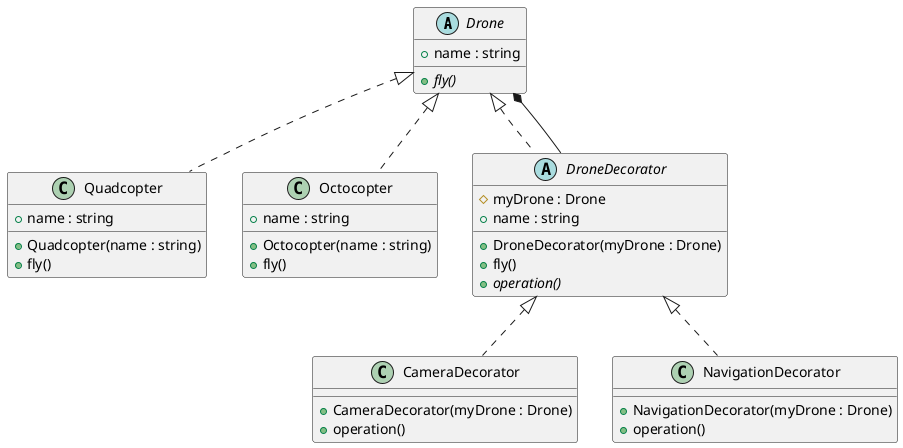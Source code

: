 @startuml
abstract class "Drone"{
+name : string
{abstract} +fly()
}
class Quadcopter{
+Quadcopter(name : string)
+name : string
+fly()
}
class Octocopter{
+Octocopter(name : string)
+name : string
+fly()
}
abstract class "DroneDecorator"{
+DroneDecorator(myDrone : Drone)
#myDrone : Drone
+name : string
+fly()
{abstract} +operation()
}

class CameraDecorator{
+CameraDecorator(myDrone : Drone)
+operation()
}

class NavigationDecorator{
+NavigationDecorator(myDrone : Drone)
+operation()
}

Drone <|.. Quadcopter
Drone <|.. Octocopter
Drone <|.."DroneDecorator"
Drone *-- "DroneDecorator"

"DroneDecorator" <|.. CameraDecorator
"DroneDecorator" <|.. NavigationDecorator

@enduml